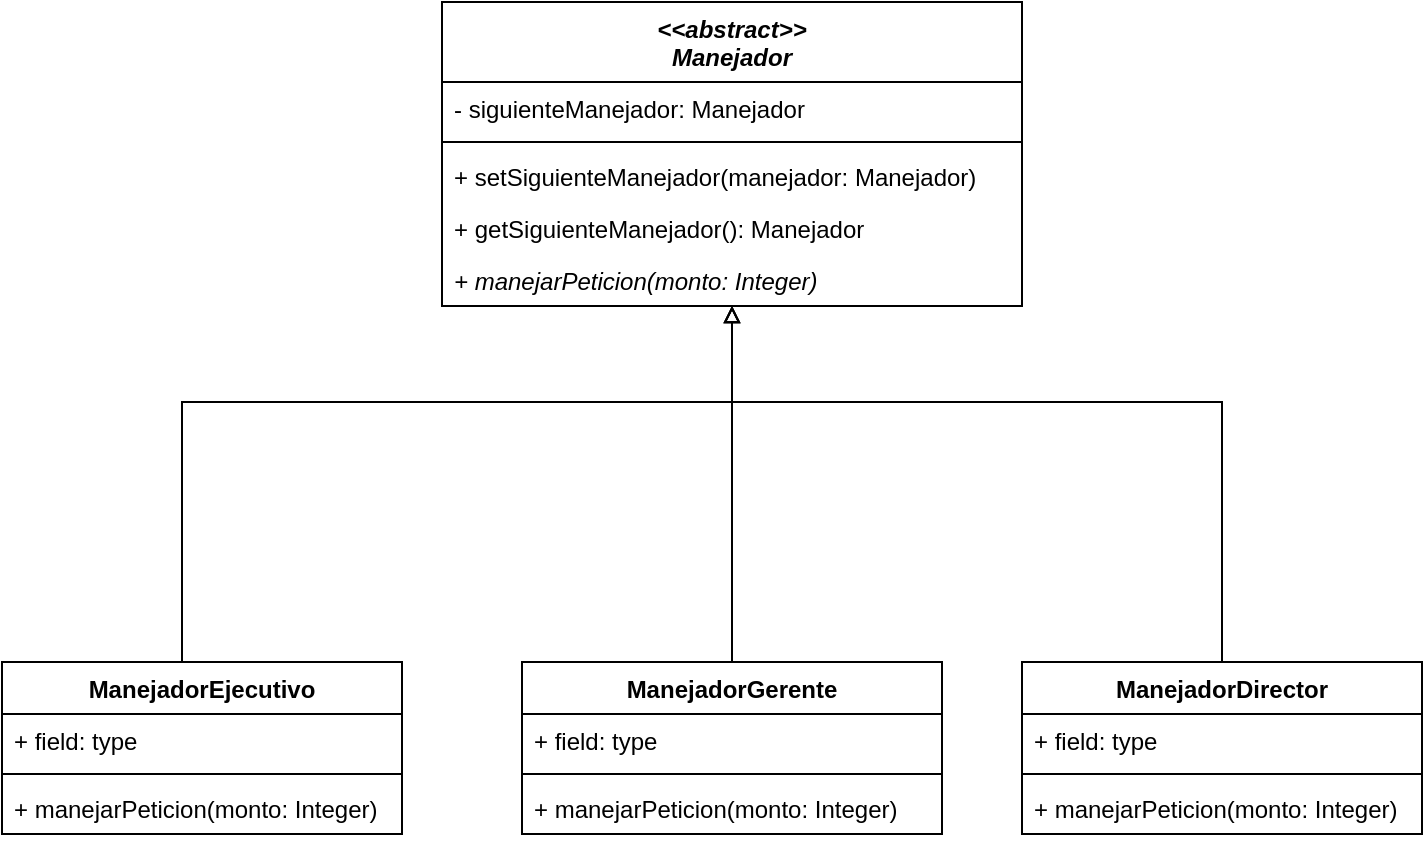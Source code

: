 <mxfile version="14.5.1" type="device"><diagram id="BmLEgTgXatIjGTYRbWTi" name="Página-1"><mxGraphModel dx="1086" dy="806" grid="1" gridSize="10" guides="1" tooltips="1" connect="1" arrows="1" fold="1" page="1" pageScale="1" pageWidth="827" pageHeight="1169" math="0" shadow="0"><root><mxCell id="0"/><mxCell id="1" parent="0"/><mxCell id="aL8sg1Wbe1DL4NL31PBr-1" value="&lt;&lt;abstract&gt;&gt;&#10;Manejador" style="swimlane;fontStyle=3;align=center;verticalAlign=top;childLayout=stackLayout;horizontal=1;startSize=40;horizontalStack=0;resizeParent=1;resizeParentMax=0;resizeLast=0;collapsible=1;marginBottom=0;" vertex="1" parent="1"><mxGeometry x="340" y="70" width="290" height="152" as="geometry"/></mxCell><mxCell id="aL8sg1Wbe1DL4NL31PBr-13" value="- siguienteManejador: Manejador" style="text;strokeColor=none;fillColor=none;align=left;verticalAlign=top;spacingLeft=4;spacingRight=4;overflow=hidden;rotatable=0;points=[[0,0.5],[1,0.5]];portConstraint=eastwest;" vertex="1" parent="aL8sg1Wbe1DL4NL31PBr-1"><mxGeometry y="40" width="290" height="26" as="geometry"/></mxCell><mxCell id="aL8sg1Wbe1DL4NL31PBr-3" value="" style="line;strokeWidth=1;fillColor=none;align=left;verticalAlign=middle;spacingTop=-1;spacingLeft=3;spacingRight=3;rotatable=0;labelPosition=right;points=[];portConstraint=eastwest;" vertex="1" parent="aL8sg1Wbe1DL4NL31PBr-1"><mxGeometry y="66" width="290" height="8" as="geometry"/></mxCell><mxCell id="aL8sg1Wbe1DL4NL31PBr-4" value="+ setSiguienteManejador(manejador: Manejador)" style="text;strokeColor=none;fillColor=none;align=left;verticalAlign=top;spacingLeft=4;spacingRight=4;overflow=hidden;rotatable=0;points=[[0,0.5],[1,0.5]];portConstraint=eastwest;fontStyle=0" vertex="1" parent="aL8sg1Wbe1DL4NL31PBr-1"><mxGeometry y="74" width="290" height="26" as="geometry"/></mxCell><mxCell id="aL8sg1Wbe1DL4NL31PBr-15" value="+ getSiguienteManejador(): Manejador" style="text;strokeColor=none;fillColor=none;align=left;verticalAlign=top;spacingLeft=4;spacingRight=4;overflow=hidden;rotatable=0;points=[[0,0.5],[1,0.5]];portConstraint=eastwest;fontStyle=0" vertex="1" parent="aL8sg1Wbe1DL4NL31PBr-1"><mxGeometry y="100" width="290" height="26" as="geometry"/></mxCell><mxCell id="aL8sg1Wbe1DL4NL31PBr-14" value="+ manejarPeticion(monto: Integer)" style="text;strokeColor=none;fillColor=none;align=left;verticalAlign=top;spacingLeft=4;spacingRight=4;overflow=hidden;rotatable=0;points=[[0,0.5],[1,0.5]];portConstraint=eastwest;fontStyle=2" vertex="1" parent="aL8sg1Wbe1DL4NL31PBr-1"><mxGeometry y="126" width="290" height="26" as="geometry"/></mxCell><mxCell id="aL8sg1Wbe1DL4NL31PBr-20" style="edgeStyle=orthogonalEdgeStyle;rounded=0;orthogonalLoop=1;jettySize=auto;html=1;endArrow=block;endFill=0;" edge="1" parent="1" source="aL8sg1Wbe1DL4NL31PBr-5" target="aL8sg1Wbe1DL4NL31PBr-1"><mxGeometry relative="1" as="geometry"><Array as="points"><mxPoint x="210" y="270"/><mxPoint x="485" y="270"/></Array></mxGeometry></mxCell><mxCell id="aL8sg1Wbe1DL4NL31PBr-5" value="ManejadorEjecutivo" style="swimlane;fontStyle=1;align=center;verticalAlign=top;childLayout=stackLayout;horizontal=1;startSize=26;horizontalStack=0;resizeParent=1;resizeParentMax=0;resizeLast=0;collapsible=1;marginBottom=0;" vertex="1" parent="1"><mxGeometry x="120" y="400" width="200" height="86" as="geometry"/></mxCell><mxCell id="aL8sg1Wbe1DL4NL31PBr-6" value="+ field: type" style="text;strokeColor=none;fillColor=none;align=left;verticalAlign=top;spacingLeft=4;spacingRight=4;overflow=hidden;rotatable=0;points=[[0,0.5],[1,0.5]];portConstraint=eastwest;" vertex="1" parent="aL8sg1Wbe1DL4NL31PBr-5"><mxGeometry y="26" width="200" height="26" as="geometry"/></mxCell><mxCell id="aL8sg1Wbe1DL4NL31PBr-7" value="" style="line;strokeWidth=1;fillColor=none;align=left;verticalAlign=middle;spacingTop=-1;spacingLeft=3;spacingRight=3;rotatable=0;labelPosition=right;points=[];portConstraint=eastwest;" vertex="1" parent="aL8sg1Wbe1DL4NL31PBr-5"><mxGeometry y="52" width="200" height="8" as="geometry"/></mxCell><mxCell id="aL8sg1Wbe1DL4NL31PBr-8" value="+ manejarPeticion(monto: Integer)" style="text;strokeColor=none;fillColor=none;align=left;verticalAlign=top;spacingLeft=4;spacingRight=4;overflow=hidden;rotatable=0;points=[[0,0.5],[1,0.5]];portConstraint=eastwest;" vertex="1" parent="aL8sg1Wbe1DL4NL31PBr-5"><mxGeometry y="60" width="200" height="26" as="geometry"/></mxCell><mxCell id="aL8sg1Wbe1DL4NL31PBr-21" style="edgeStyle=orthogonalEdgeStyle;rounded=0;orthogonalLoop=1;jettySize=auto;html=1;endArrow=block;endFill=0;" edge="1" parent="1" source="aL8sg1Wbe1DL4NL31PBr-9" target="aL8sg1Wbe1DL4NL31PBr-1"><mxGeometry relative="1" as="geometry"/></mxCell><mxCell id="aL8sg1Wbe1DL4NL31PBr-9" value="ManejadorGerente" style="swimlane;fontStyle=1;align=center;verticalAlign=top;childLayout=stackLayout;horizontal=1;startSize=26;horizontalStack=0;resizeParent=1;resizeParentMax=0;resizeLast=0;collapsible=1;marginBottom=0;" vertex="1" parent="1"><mxGeometry x="380" y="400" width="210" height="86" as="geometry"/></mxCell><mxCell id="aL8sg1Wbe1DL4NL31PBr-10" value="+ field: type" style="text;strokeColor=none;fillColor=none;align=left;verticalAlign=top;spacingLeft=4;spacingRight=4;overflow=hidden;rotatable=0;points=[[0,0.5],[1,0.5]];portConstraint=eastwest;" vertex="1" parent="aL8sg1Wbe1DL4NL31PBr-9"><mxGeometry y="26" width="210" height="26" as="geometry"/></mxCell><mxCell id="aL8sg1Wbe1DL4NL31PBr-11" value="" style="line;strokeWidth=1;fillColor=none;align=left;verticalAlign=middle;spacingTop=-1;spacingLeft=3;spacingRight=3;rotatable=0;labelPosition=right;points=[];portConstraint=eastwest;" vertex="1" parent="aL8sg1Wbe1DL4NL31PBr-9"><mxGeometry y="52" width="210" height="8" as="geometry"/></mxCell><mxCell id="aL8sg1Wbe1DL4NL31PBr-12" value="+ manejarPeticion(monto: Integer)" style="text;strokeColor=none;fillColor=none;align=left;verticalAlign=top;spacingLeft=4;spacingRight=4;overflow=hidden;rotatable=0;points=[[0,0.5],[1,0.5]];portConstraint=eastwest;" vertex="1" parent="aL8sg1Wbe1DL4NL31PBr-9"><mxGeometry y="60" width="210" height="26" as="geometry"/></mxCell><mxCell id="aL8sg1Wbe1DL4NL31PBr-22" style="edgeStyle=orthogonalEdgeStyle;rounded=0;orthogonalLoop=1;jettySize=auto;html=1;endArrow=block;endFill=0;" edge="1" parent="1" source="aL8sg1Wbe1DL4NL31PBr-16" target="aL8sg1Wbe1DL4NL31PBr-1"><mxGeometry relative="1" as="geometry"><Array as="points"><mxPoint x="730" y="270"/><mxPoint x="485" y="270"/></Array></mxGeometry></mxCell><mxCell id="aL8sg1Wbe1DL4NL31PBr-16" value="ManejadorDirector" style="swimlane;fontStyle=1;align=center;verticalAlign=top;childLayout=stackLayout;horizontal=1;startSize=26;horizontalStack=0;resizeParent=1;resizeParentMax=0;resizeLast=0;collapsible=1;marginBottom=0;" vertex="1" parent="1"><mxGeometry x="630" y="400" width="200" height="86" as="geometry"/></mxCell><mxCell id="aL8sg1Wbe1DL4NL31PBr-17" value="+ field: type" style="text;strokeColor=none;fillColor=none;align=left;verticalAlign=top;spacingLeft=4;spacingRight=4;overflow=hidden;rotatable=0;points=[[0,0.5],[1,0.5]];portConstraint=eastwest;" vertex="1" parent="aL8sg1Wbe1DL4NL31PBr-16"><mxGeometry y="26" width="200" height="26" as="geometry"/></mxCell><mxCell id="aL8sg1Wbe1DL4NL31PBr-18" value="" style="line;strokeWidth=1;fillColor=none;align=left;verticalAlign=middle;spacingTop=-1;spacingLeft=3;spacingRight=3;rotatable=0;labelPosition=right;points=[];portConstraint=eastwest;" vertex="1" parent="aL8sg1Wbe1DL4NL31PBr-16"><mxGeometry y="52" width="200" height="8" as="geometry"/></mxCell><mxCell id="aL8sg1Wbe1DL4NL31PBr-19" value="+ manejarPeticion(monto: Integer)" style="text;strokeColor=none;fillColor=none;align=left;verticalAlign=top;spacingLeft=4;spacingRight=4;overflow=hidden;rotatable=0;points=[[0,0.5],[1,0.5]];portConstraint=eastwest;" vertex="1" parent="aL8sg1Wbe1DL4NL31PBr-16"><mxGeometry y="60" width="200" height="26" as="geometry"/></mxCell></root></mxGraphModel></diagram></mxfile>